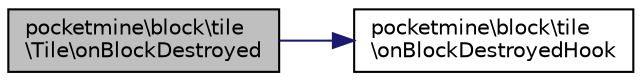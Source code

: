 digraph "pocketmine\block\tile\Tile\onBlockDestroyed"
{
 // INTERACTIVE_SVG=YES
 // LATEX_PDF_SIZE
  edge [fontname="Helvetica",fontsize="10",labelfontname="Helvetica",labelfontsize="10"];
  node [fontname="Helvetica",fontsize="10",shape=record];
  rankdir="LR";
  Node1 [label="pocketmine\\block\\tile\l\\Tile\\onBlockDestroyed",height=0.2,width=0.4,color="black", fillcolor="grey75", style="filled", fontcolor="black",tooltip=" "];
  Node1 -> Node2 [color="midnightblue",fontsize="10",style="solid",fontname="Helvetica"];
  Node2 [label="pocketmine\\block\\tile\l\\onBlockDestroyedHook",height=0.2,width=0.4,color="black", fillcolor="white", style="filled",URL="$db/dba/namespacepocketmine_1_1block_1_1tile.html#a394bc8d12f9a7133597abdc62e6edab0",tooltip=" "];
}

